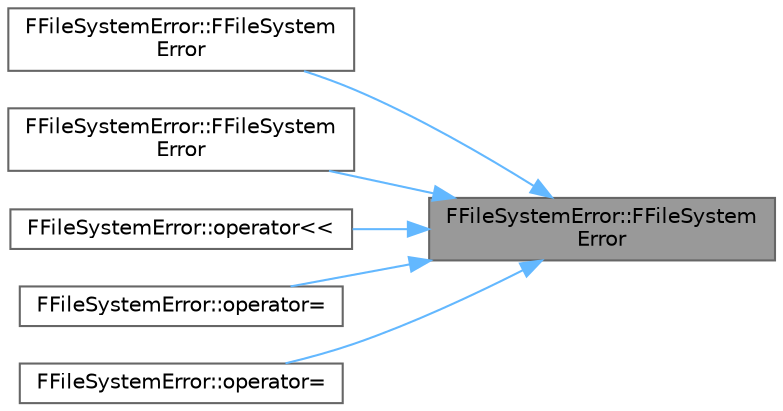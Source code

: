 digraph "FFileSystemError::FFileSystemError"
{
 // INTERACTIVE_SVG=YES
 // LATEX_PDF_SIZE
  bgcolor="transparent";
  edge [fontname=Helvetica,fontsize=10,labelfontname=Helvetica,labelfontsize=10];
  node [fontname=Helvetica,fontsize=10,shape=box,height=0.2,width=0.4];
  rankdir="RL";
  Node1 [id="Node000001",label="FFileSystemError::FFileSystem\lError",height=0.2,width=0.4,color="gray40", fillcolor="grey60", style="filled", fontcolor="black",tooltip=" "];
  Node1 -> Node2 [id="edge1_Node000001_Node000002",dir="back",color="steelblue1",style="solid",tooltip=" "];
  Node2 [id="Node000002",label="FFileSystemError::FFileSystem\lError",height=0.2,width=0.4,color="grey40", fillcolor="white", style="filled",URL="$df/df2/classFFileSystemError.html#a9a643dd4ddd56b6904cd8950302c61e3",tooltip=" "];
  Node1 -> Node3 [id="edge2_Node000001_Node000003",dir="back",color="steelblue1",style="solid",tooltip=" "];
  Node3 [id="Node000003",label="FFileSystemError::FFileSystem\lError",height=0.2,width=0.4,color="grey40", fillcolor="white", style="filled",URL="$df/df2/classFFileSystemError.html#a28065c944cb323b43c9cee39fa45d567",tooltip=" "];
  Node1 -> Node4 [id="edge3_Node000001_Node000004",dir="back",color="steelblue1",style="solid",tooltip=" "];
  Node4 [id="Node000004",label="FFileSystemError::operator\<\<",height=0.2,width=0.4,color="grey40", fillcolor="white", style="filled",URL="$df/df2/classFFileSystemError.html#abe6a1e11832771334dff338107cb5413",tooltip="Return the error message, if a valid system error code was provided then this will be appended to the..."];
  Node1 -> Node5 [id="edge4_Node000001_Node000005",dir="back",color="steelblue1",style="solid",tooltip=" "];
  Node5 [id="Node000005",label="FFileSystemError::operator=",height=0.2,width=0.4,color="grey40", fillcolor="white", style="filled",URL="$df/df2/classFFileSystemError.html#a4b21033e5db8f05a02865813a855dcb2",tooltip=" "];
  Node1 -> Node6 [id="edge5_Node000001_Node000006",dir="back",color="steelblue1",style="solid",tooltip=" "];
  Node6 [id="Node000006",label="FFileSystemError::operator=",height=0.2,width=0.4,color="grey40", fillcolor="white", style="filled",URL="$df/df2/classFFileSystemError.html#a9246f34f5ca4f8e8b904c85b571752d8",tooltip=" "];
}
